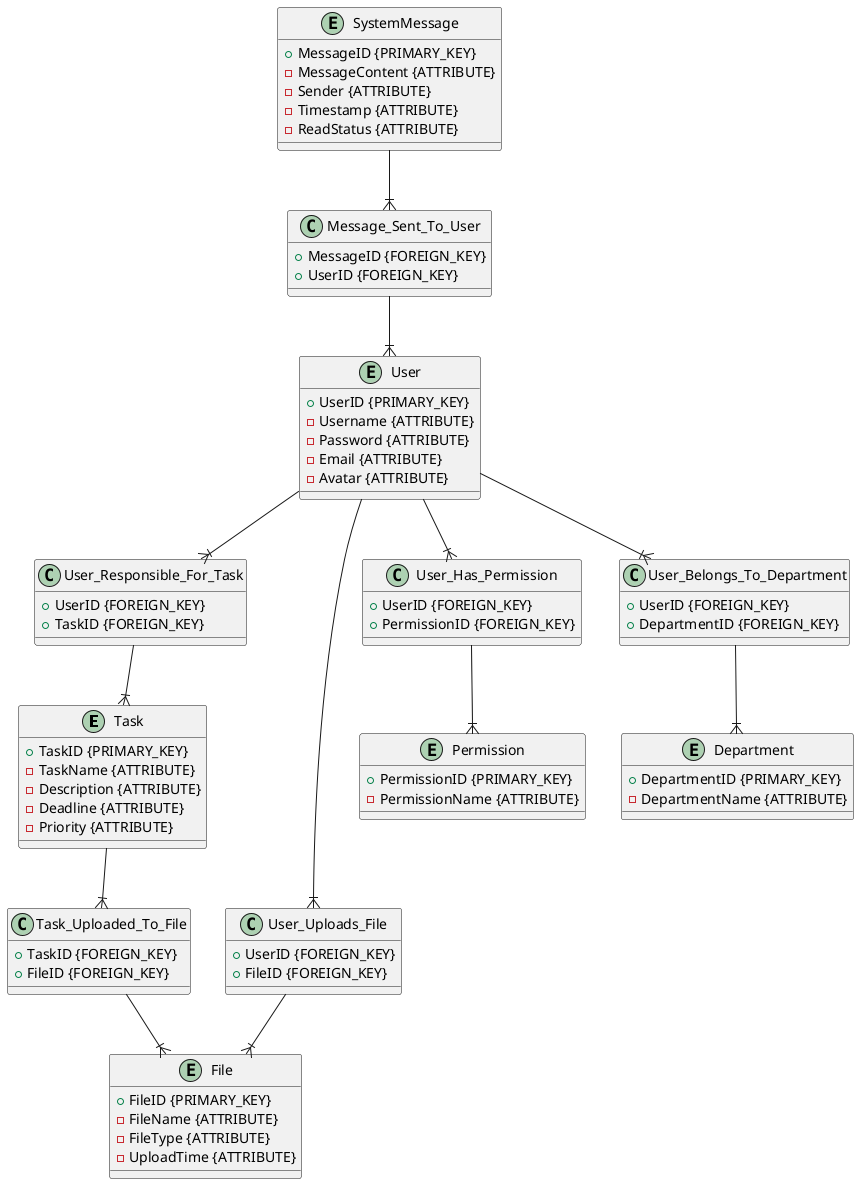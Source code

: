 @startuml

entity Task {
  + TaskID {PRIMARY_KEY}
  - TaskName {ATTRIBUTE}
  - Description {ATTRIBUTE}
  - Deadline {ATTRIBUTE}
  - Priority {ATTRIBUTE}
}

entity File {
  + FileID {PRIMARY_KEY}
  - FileName {ATTRIBUTE}
  - FileType {ATTRIBUTE}
  - UploadTime {ATTRIBUTE}
}

entity User {
  + UserID {PRIMARY_KEY}
  - Username {ATTRIBUTE}
  - Password {ATTRIBUTE}
  - Email {ATTRIBUTE}
  - Avatar {ATTRIBUTE}
}

entity Permission {
  + PermissionID {PRIMARY_KEY}
  - PermissionName {ATTRIBUTE}
}

entity Department {
  + DepartmentID {PRIMARY_KEY}
  - DepartmentName {ATTRIBUTE}
}

entity SystemMessage {
  + MessageID {PRIMARY_KEY}
  - MessageContent {ATTRIBUTE}
  - Sender {ATTRIBUTE}
  - Timestamp {ATTRIBUTE}
  - ReadStatus {ATTRIBUTE}
}

class User_Responsible_For_Task {
  + UserID {FOREIGN_KEY}
  + TaskID {FOREIGN_KEY}
}

class User_Uploads_File {
  + UserID {FOREIGN_KEY}
  + FileID {FOREIGN_KEY}
}

class User_Has_Permission {
  + UserID {FOREIGN_KEY}
  + PermissionID {FOREIGN_KEY}
}

class User_Belongs_To_Department {
  + UserID {FOREIGN_KEY}
  + DepartmentID {FOREIGN_KEY}
}

class Message_Sent_To_User {
  + MessageID {FOREIGN_KEY}
  + UserID {FOREIGN_KEY}
}

class Task_Uploaded_To_File {
    + TaskID {FOREIGN_KEY}
    + FileID {FOREIGN_KEY}
    }


User --|{ User_Responsible_For_Task
User --|{ User_Uploads_File
User --|{ User_Has_Permission
User --|{ User_Belongs_To_Department

Task --|{ Task_Uploaded_To_File
Task_Uploaded_To_File --|{ File
User_Responsible_For_Task --|{ Task
User_Uploads_File --|{ File
User_Has_Permission --|{ Permission
SystemMessage --|{ Message_Sent_To_User
User_Belongs_To_Department --|{ Department
Message_Sent_To_User --|{ User


@enduml
